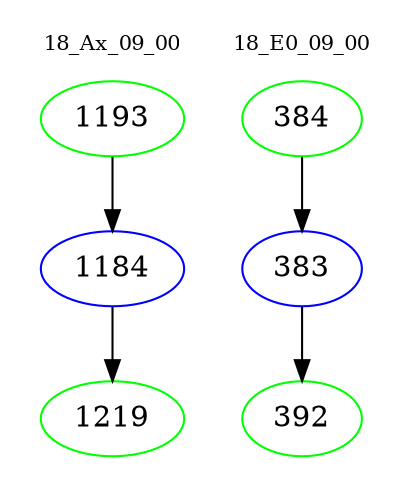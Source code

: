 digraph{
subgraph cluster_0 {
color = white
label = "18_Ax_09_00";
fontsize=10;
T0_1193 [label="1193", color="green"]
T0_1193 -> T0_1184 [color="black"]
T0_1184 [label="1184", color="blue"]
T0_1184 -> T0_1219 [color="black"]
T0_1219 [label="1219", color="green"]
}
subgraph cluster_1 {
color = white
label = "18_E0_09_00";
fontsize=10;
T1_384 [label="384", color="green"]
T1_384 -> T1_383 [color="black"]
T1_383 [label="383", color="blue"]
T1_383 -> T1_392 [color="black"]
T1_392 [label="392", color="green"]
}
}
